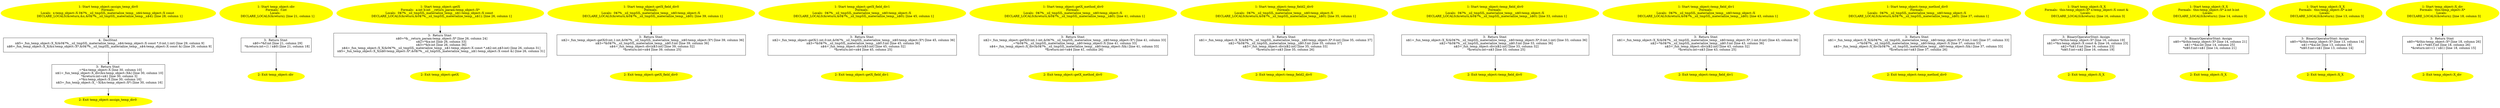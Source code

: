 /* @generated */
digraph cfg {
"assign_temp_div0#temp_object#6618523570396537240.fa2055065ca23850cee50c855993cd3a_1" [label="1: Start temp_object::assign_temp_div0\nFormals: \nLocals:  x:temp_object::X 0$?%__sil_tmpSIL_materialize_temp__n$4:temp_object::X const  \n   DECLARE_LOCALS(&return,&x,&0$?%__sil_tmpSIL_materialize_temp__n$4); [line 28, column 1]\n " color=yellow style=filled]
	

	 "assign_temp_div0#temp_object#6618523570396537240.fa2055065ca23850cee50c855993cd3a_1" -> "assign_temp_div0#temp_object#6618523570396537240.fa2055065ca23850cee50c855993cd3a_4" ;
"assign_temp_div0#temp_object#6618523570396537240.fa2055065ca23850cee50c855993cd3a_2" [label="2: Exit temp_object::assign_temp_div0 \n  " color=yellow style=filled]
	

"assign_temp_div0#temp_object#6618523570396537240.fa2055065ca23850cee50c855993cd3a_3" [label="3:  Return Stmt \n   _=*&x:temp_object::X [line 30, column 10]\n  n$1=_fun_temp_object::X_div(&x:temp_object::X&) [line 30, column 10]\n  *&return:int=n$1 [line 30, column 3]\n  _=*&x:temp_object::X [line 30, column 16]\n  n$3=_fun_temp_object::X_~X(&x:temp_object::X*) [line 30, column 16]\n " shape="box"]
	

	 "assign_temp_div0#temp_object#6618523570396537240.fa2055065ca23850cee50c855993cd3a_3" -> "assign_temp_div0#temp_object#6618523570396537240.fa2055065ca23850cee50c855993cd3a_2" ;
"assign_temp_div0#temp_object#6618523570396537240.fa2055065ca23850cee50c855993cd3a_4" [label="4:  DeclStmt \n   n$5=_fun_temp_object::X_X(&0$?%__sil_tmpSIL_materialize_temp__n$4:temp_object::X const *,0:int,1:int) [line 29, column 9]\n  n$6=_fun_temp_object::X_X(&x:temp_object::X*,&0$?%__sil_tmpSIL_materialize_temp__n$4:temp_object::X const &) [line 29, column 9]\n " shape="box"]
	

	 "assign_temp_div0#temp_object#6618523570396537240.fa2055065ca23850cee50c855993cd3a_4" -> "assign_temp_div0#temp_object#6618523570396537240.fa2055065ca23850cee50c855993cd3a_3" ;
"div#temp_object#8235742009211935218.2061ea7bd543a21042cf00f2dbeefd91_1" [label="1: Start temp_object::div\nFormals:  f:int\nLocals:  \n   DECLARE_LOCALS(&return); [line 21, column 1]\n " color=yellow style=filled]
	

	 "div#temp_object#8235742009211935218.2061ea7bd543a21042cf00f2dbeefd91_1" -> "div#temp_object#8235742009211935218.2061ea7bd543a21042cf00f2dbeefd91_3" ;
"div#temp_object#8235742009211935218.2061ea7bd543a21042cf00f2dbeefd91_2" [label="2: Exit temp_object::div \n  " color=yellow style=filled]
	

"div#temp_object#8235742009211935218.2061ea7bd543a21042cf00f2dbeefd91_3" [label="3:  Return Stmt \n   n$0=*&f:int [line 21, column 29]\n  *&return:int=(1 / n$0) [line 21, column 18]\n " shape="box"]
	

	 "div#temp_object#8235742009211935218.2061ea7bd543a21042cf00f2dbeefd91_3" -> "div#temp_object#8235742009211935218.2061ea7bd543a21042cf00f2dbeefd91_2" ;
"getX#temp_object#4720444219866178245.f48412a1530fe282a769812167194f6c_1" [label="1: Start temp_object::getX\nFormals:  a:int b:int __return_param:temp_object::X*\nLocals:  0$?%__sil_tmpSIL_materialize_temp__n$1:temp_object::X const  \n   DECLARE_LOCALS(&return,&0$?%__sil_tmpSIL_materialize_temp__n$1); [line 26, column 1]\n " color=yellow style=filled]
	

	 "getX#temp_object#4720444219866178245.f48412a1530fe282a769812167194f6c_1" -> "getX#temp_object#4720444219866178245.f48412a1530fe282a769812167194f6c_3" ;
"getX#temp_object#4720444219866178245.f48412a1530fe282a769812167194f6c_2" [label="2: Exit temp_object::getX \n  " color=yellow style=filled]
	

"getX#temp_object#4720444219866178245.f48412a1530fe282a769812167194f6c_3" [label="3:  Return Stmt \n   n$0=*&__return_param:temp_object::X* [line 26, column 24]\n  n$2=*&a:int [line 26, column 33]\n  n$3=*&b:int [line 26, column 36]\n  n$4=_fun_temp_object::X_X(&0$?%__sil_tmpSIL_materialize_temp__n$1:temp_object::X const *,n$2:int,n$3:int) [line 26, column 31]\n  n$5=_fun_temp_object::X_X(n$0:temp_object::X*,&0$?%__sil_tmpSIL_materialize_temp__n$1:temp_object::X const &) [line 26, column 31]\n " shape="box"]
	

	 "getX#temp_object#4720444219866178245.f48412a1530fe282a769812167194f6c_3" -> "getX#temp_object#4720444219866178245.f48412a1530fe282a769812167194f6c_2" ;
"getX_field_div0#temp_object#12698122843139253036.854c4a3940ca05110785248e1303db49_1" [label="1: Start temp_object::getX_field_div0\nFormals: \nLocals:  0$?%__sil_tmpSIL_materialize_temp__n$0:temp_object::X \n   DECLARE_LOCALS(&return,&0$?%__sil_tmpSIL_materialize_temp__n$0); [line 39, column 1]\n " color=yellow style=filled]
	

	 "getX_field_div0#temp_object#12698122843139253036.854c4a3940ca05110785248e1303db49_1" -> "getX_field_div0#temp_object#12698122843139253036.854c4a3940ca05110785248e1303db49_3" ;
"getX_field_div0#temp_object#12698122843139253036.854c4a3940ca05110785248e1303db49_2" [label="2: Exit temp_object::getX_field_div0 \n  " color=yellow style=filled]
	

"getX_field_div0#temp_object#12698122843139253036.854c4a3940ca05110785248e1303db49_3" [label="3:  Return Stmt \n   n$2=_fun_temp_object::getX(0:int,1:int,&0$?%__sil_tmpSIL_materialize_temp__n$0:temp_object::X*) [line 39, column 36]\n  n$3=*&0$?%__sil_tmpSIL_materialize_temp__n$0.f:int [line 39, column 36]\n  n$4=_fun_temp_object::div(n$3:int) [line 39, column 32]\n  *&return:int=n$4 [line 39, column 25]\n " shape="box"]
	

	 "getX_field_div0#temp_object#12698122843139253036.854c4a3940ca05110785248e1303db49_3" -> "getX_field_div0#temp_object#12698122843139253036.854c4a3940ca05110785248e1303db49_2" ;
"getX_field_div1#temp_object#11953596240866039963.ee557e5aaabf95f2c8b1284adfc7249e_1" [label="1: Start temp_object::getX_field_div1\nFormals: \nLocals:  0$?%__sil_tmpSIL_materialize_temp__n$0:temp_object::X \n   DECLARE_LOCALS(&return,&0$?%__sil_tmpSIL_materialize_temp__n$0); [line 45, column 1]\n " color=yellow style=filled]
	

	 "getX_field_div1#temp_object#11953596240866039963.ee557e5aaabf95f2c8b1284adfc7249e_1" -> "getX_field_div1#temp_object#11953596240866039963.ee557e5aaabf95f2c8b1284adfc7249e_3" ;
"getX_field_div1#temp_object#11953596240866039963.ee557e5aaabf95f2c8b1284adfc7249e_2" [label="2: Exit temp_object::getX_field_div1 \n  " color=yellow style=filled]
	

"getX_field_div1#temp_object#11953596240866039963.ee557e5aaabf95f2c8b1284adfc7249e_3" [label="3:  Return Stmt \n   n$2=_fun_temp_object::getX(1:int,0:int,&0$?%__sil_tmpSIL_materialize_temp__n$0:temp_object::X*) [line 45, column 36]\n  n$3=*&0$?%__sil_tmpSIL_materialize_temp__n$0.f:int [line 45, column 36]\n  n$4=_fun_temp_object::div(n$3:int) [line 45, column 32]\n  *&return:int=n$4 [line 45, column 25]\n " shape="box"]
	

	 "getX_field_div1#temp_object#11953596240866039963.ee557e5aaabf95f2c8b1284adfc7249e_3" -> "getX_field_div1#temp_object#11953596240866039963.ee557e5aaabf95f2c8b1284adfc7249e_2" ;
"getX_method_div0#temp_object#10654710522454889600.9c743f651914acdd07ad2c70becfd89c_1" [label="1: Start temp_object::getX_method_div0\nFormals: \nLocals:  0$?%__sil_tmpSIL_materialize_temp__n$0:temp_object::X \n   DECLARE_LOCALS(&return,&0$?%__sil_tmpSIL_materialize_temp__n$0); [line 41, column 1]\n " color=yellow style=filled]
	

	 "getX_method_div0#temp_object#10654710522454889600.9c743f651914acdd07ad2c70becfd89c_1" -> "getX_method_div0#temp_object#10654710522454889600.9c743f651914acdd07ad2c70becfd89c_3" ;
"getX_method_div0#temp_object#10654710522454889600.9c743f651914acdd07ad2c70becfd89c_2" [label="2: Exit temp_object::getX_method_div0 \n  " color=yellow style=filled]
	

"getX_method_div0#temp_object#10654710522454889600.9c743f651914acdd07ad2c70becfd89c_3" [label="3:  Return Stmt \n   n$2=_fun_temp_object::getX(0:int,1:int,&0$?%__sil_tmpSIL_materialize_temp__n$0:temp_object::X*) [line 41, column 33]\n  _=*&0$?%__sil_tmpSIL_materialize_temp__n$0:temp_object::X [line 41, column 33]\n  n$4=_fun_temp_object::X_div(&0$?%__sil_tmpSIL_materialize_temp__n$0:temp_object::X&) [line 41, column 33]\n  *&return:int=n$4 [line 41, column 26]\n " shape="box"]
	

	 "getX_method_div0#temp_object#10654710522454889600.9c743f651914acdd07ad2c70becfd89c_3" -> "getX_method_div0#temp_object#10654710522454889600.9c743f651914acdd07ad2c70becfd89c_2" ;
"temp_field2_div0#temp_object#17763200808338657027.dd874be310bbf8e78129b073d73ad49f_1" [label="1: Start temp_object::temp_field2_div0\nFormals: \nLocals:  0$?%__sil_tmpSIL_materialize_temp__n$0:temp_object::X \n   DECLARE_LOCALS(&return,&0$?%__sil_tmpSIL_materialize_temp__n$0); [line 35, column 1]\n " color=yellow style=filled]
	

	 "temp_field2_div0#temp_object#17763200808338657027.dd874be310bbf8e78129b073d73ad49f_1" -> "temp_field2_div0#temp_object#17763200808338657027.dd874be310bbf8e78129b073d73ad49f_3" ;
"temp_field2_div0#temp_object#17763200808338657027.dd874be310bbf8e78129b073d73ad49f_2" [label="2: Exit temp_object::temp_field2_div0 \n  " color=yellow style=filled]
	

"temp_field2_div0#temp_object#17763200808338657027.dd874be310bbf8e78129b073d73ad49f_3" [label="3:  Return Stmt \n   n$1=_fun_temp_object::X_X(&0$?%__sil_tmpSIL_materialize_temp__n$0:temp_object::X*,0:int) [line 35, column 37]\n  n$2=*&0$?%__sil_tmpSIL_materialize_temp__n$0.f:int [line 35, column 37]\n  n$3=_fun_temp_object::div(n$2:int) [line 35, column 33]\n  *&return:int=n$3 [line 35, column 26]\n " shape="box"]
	

	 "temp_field2_div0#temp_object#17763200808338657027.dd874be310bbf8e78129b073d73ad49f_3" -> "temp_field2_div0#temp_object#17763200808338657027.dd874be310bbf8e78129b073d73ad49f_2" ;
"temp_field_div0#temp_object#15412040659245592666.f5d0fb2d0c8f868e114b6379ad654aef_1" [label="1: Start temp_object::temp_field_div0\nFormals: \nLocals:  0$?%__sil_tmpSIL_materialize_temp__n$0:temp_object::X \n   DECLARE_LOCALS(&return,&0$?%__sil_tmpSIL_materialize_temp__n$0); [line 33, column 1]\n " color=yellow style=filled]
	

	 "temp_field_div0#temp_object#15412040659245592666.f5d0fb2d0c8f868e114b6379ad654aef_1" -> "temp_field_div0#temp_object#15412040659245592666.f5d0fb2d0c8f868e114b6379ad654aef_3" ;
"temp_field_div0#temp_object#15412040659245592666.f5d0fb2d0c8f868e114b6379ad654aef_2" [label="2: Exit temp_object::temp_field_div0 \n  " color=yellow style=filled]
	

"temp_field_div0#temp_object#15412040659245592666.f5d0fb2d0c8f868e114b6379ad654aef_3" [label="3:  Return Stmt \n   n$1=_fun_temp_object::X_X(&0$?%__sil_tmpSIL_materialize_temp__n$0:temp_object::X*,0:int,1:int) [line 33, column 36]\n  n$2=*&0$?%__sil_tmpSIL_materialize_temp__n$0.f:int [line 33, column 36]\n  n$3=_fun_temp_object::div(n$2:int) [line 33, column 32]\n  *&return:int=n$3 [line 33, column 25]\n " shape="box"]
	

	 "temp_field_div0#temp_object#15412040659245592666.f5d0fb2d0c8f868e114b6379ad654aef_3" -> "temp_field_div0#temp_object#15412040659245592666.f5d0fb2d0c8f868e114b6379ad654aef_2" ;
"temp_field_div1#temp_object#14919979518945721169.463c8bf1b85b2fefc9473e70e135e02d_1" [label="1: Start temp_object::temp_field_div1\nFormals: \nLocals:  0$?%__sil_tmpSIL_materialize_temp__n$0:temp_object::X \n   DECLARE_LOCALS(&return,&0$?%__sil_tmpSIL_materialize_temp__n$0); [line 43, column 1]\n " color=yellow style=filled]
	

	 "temp_field_div1#temp_object#14919979518945721169.463c8bf1b85b2fefc9473e70e135e02d_1" -> "temp_field_div1#temp_object#14919979518945721169.463c8bf1b85b2fefc9473e70e135e02d_3" ;
"temp_field_div1#temp_object#14919979518945721169.463c8bf1b85b2fefc9473e70e135e02d_2" [label="2: Exit temp_object::temp_field_div1 \n  " color=yellow style=filled]
	

"temp_field_div1#temp_object#14919979518945721169.463c8bf1b85b2fefc9473e70e135e02d_3" [label="3:  Return Stmt \n   n$1=_fun_temp_object::X_X(&0$?%__sil_tmpSIL_materialize_temp__n$0:temp_object::X*,1:int,0:int) [line 43, column 36]\n  n$2=*&0$?%__sil_tmpSIL_materialize_temp__n$0.f:int [line 43, column 36]\n  n$3=_fun_temp_object::div(n$2:int) [line 43, column 32]\n  *&return:int=n$3 [line 43, column 25]\n " shape="box"]
	

	 "temp_field_div1#temp_object#14919979518945721169.463c8bf1b85b2fefc9473e70e135e02d_3" -> "temp_field_div1#temp_object#14919979518945721169.463c8bf1b85b2fefc9473e70e135e02d_2" ;
"temp_method_div0#temp_object#17009651611825801298.b27a48cdb872e8bc72f1181813e5d666_1" [label="1: Start temp_object::temp_method_div0\nFormals: \nLocals:  0$?%__sil_tmpSIL_materialize_temp__n$0:temp_object::X \n   DECLARE_LOCALS(&return,&0$?%__sil_tmpSIL_materialize_temp__n$0); [line 37, column 1]\n " color=yellow style=filled]
	

	 "temp_method_div0#temp_object#17009651611825801298.b27a48cdb872e8bc72f1181813e5d666_1" -> "temp_method_div0#temp_object#17009651611825801298.b27a48cdb872e8bc72f1181813e5d666_3" ;
"temp_method_div0#temp_object#17009651611825801298.b27a48cdb872e8bc72f1181813e5d666_2" [label="2: Exit temp_object::temp_method_div0 \n  " color=yellow style=filled]
	

"temp_method_div0#temp_object#17009651611825801298.b27a48cdb872e8bc72f1181813e5d666_3" [label="3:  Return Stmt \n   n$1=_fun_temp_object::X_X(&0$?%__sil_tmpSIL_materialize_temp__n$0:temp_object::X*,0:int,1:int) [line 37, column 33]\n  _=*&0$?%__sil_tmpSIL_materialize_temp__n$0:temp_object::X [line 37, column 33]\n  n$3=_fun_temp_object::X_div(&0$?%__sil_tmpSIL_materialize_temp__n$0:temp_object::X&) [line 37, column 33]\n  *&return:int=n$3 [line 37, column 26]\n " shape="box"]
	

	 "temp_method_div0#temp_object#17009651611825801298.b27a48cdb872e8bc72f1181813e5d666_3" -> "temp_method_div0#temp_object#17009651611825801298.b27a48cdb872e8bc72f1181813e5d666_2" ;
"X#X#temp_object#{5376484276992466061}.a1cfaf9ee9d8c713d3d1751acbb77f32_1" [label="1: Start temp_object::X_X\nFormals:  this:temp_object::X* x:temp_object::X const &\nLocals:  \n   DECLARE_LOCALS(&return); [line 16, column 3]\n " color=yellow style=filled]
	

	 "X#X#temp_object#{5376484276992466061}.a1cfaf9ee9d8c713d3d1751acbb77f32_1" -> "X#X#temp_object#{5376484276992466061}.a1cfaf9ee9d8c713d3d1751acbb77f32_3" ;
"X#X#temp_object#{5376484276992466061}.a1cfaf9ee9d8c713d3d1751acbb77f32_2" [label="2: Exit temp_object::X_X \n  " color=yellow style=filled]
	

"X#X#temp_object#{5376484276992466061}.a1cfaf9ee9d8c713d3d1751acbb77f32_3" [label="3:  BinaryOperatorStmt: Assign \n   n$0=*&this:temp_object::X* [line 16, column 19]\n  n$1=*&x:temp_object::X const & [line 16, column 23]\n  n$2=*n$1.f:int [line 16, column 23]\n  *n$0.f:int=n$2 [line 16, column 19]\n " shape="box"]
	

	 "X#X#temp_object#{5376484276992466061}.a1cfaf9ee9d8c713d3d1751acbb77f32_3" -> "X#X#temp_object#{5376484276992466061}.a1cfaf9ee9d8c713d3d1751acbb77f32_2" ;
"X#X#temp_object#{8598480124712426466}.7071c692af425a15518693ebe50ba781_1" [label="1: Start temp_object::X_X\nFormals:  this:temp_object::X* a:int b:int\nLocals:  \n   DECLARE_LOCALS(&return); [line 14, column 3]\n " color=yellow style=filled]
	

	 "X#X#temp_object#{8598480124712426466}.7071c692af425a15518693ebe50ba781_1" -> "X#X#temp_object#{8598480124712426466}.7071c692af425a15518693ebe50ba781_3" ;
"X#X#temp_object#{8598480124712426466}.7071c692af425a15518693ebe50ba781_2" [label="2: Exit temp_object::X_X \n  " color=yellow style=filled]
	

"X#X#temp_object#{8598480124712426466}.7071c692af425a15518693ebe50ba781_3" [label="3:  BinaryOperatorStmt: Assign \n   n$0=*&this:temp_object::X* [line 14, column 21]\n  n$1=*&a:int [line 14, column 25]\n  *n$0.f:int=n$1 [line 14, column 21]\n " shape="box"]
	

	 "X#X#temp_object#{8598480124712426466}.7071c692af425a15518693ebe50ba781_3" -> "X#X#temp_object#{8598480124712426466}.7071c692af425a15518693ebe50ba781_2" ;
"X#X#temp_object#{9561113765655638015}.59d66724d587fdb6aca1a26e1f705f23_1" [label="1: Start temp_object::X_X\nFormals:  this:temp_object::X* a:int\nLocals:  \n   DECLARE_LOCALS(&return); [line 13, column 3]\n " color=yellow style=filled]
	

	 "X#X#temp_object#{9561113765655638015}.59d66724d587fdb6aca1a26e1f705f23_1" -> "X#X#temp_object#{9561113765655638015}.59d66724d587fdb6aca1a26e1f705f23_3" ;
"X#X#temp_object#{9561113765655638015}.59d66724d587fdb6aca1a26e1f705f23_2" [label="2: Exit temp_object::X_X \n  " color=yellow style=filled]
	

"X#X#temp_object#{9561113765655638015}.59d66724d587fdb6aca1a26e1f705f23_3" [label="3:  BinaryOperatorStmt: Assign \n   n$0=*&this:temp_object::X* [line 13, column 14]\n  n$1=*&a:int [line 13, column 18]\n  *n$0.f:int=n$1 [line 13, column 14]\n " shape="box"]
	

	 "X#X#temp_object#{9561113765655638015}.59d66724d587fdb6aca1a26e1f705f23_3" -> "X#X#temp_object#{9561113765655638015}.59d66724d587fdb6aca1a26e1f705f23_2" ;
"div#X#temp_object#(12460299690567563818).008eb806654973dcd60bef3460e7ab63_1" [label="1: Start temp_object::X_div\nFormals:  this:temp_object::X*\nLocals:  \n   DECLARE_LOCALS(&return); [line 18, column 3]\n " color=yellow style=filled]
	

	 "div#X#temp_object#(12460299690567563818).008eb806654973dcd60bef3460e7ab63_1" -> "div#X#temp_object#(12460299690567563818).008eb806654973dcd60bef3460e7ab63_3" ;
"div#X#temp_object#(12460299690567563818).008eb806654973dcd60bef3460e7ab63_2" [label="2: Exit temp_object::X_div \n  " color=yellow style=filled]
	

"div#X#temp_object#(12460299690567563818).008eb806654973dcd60bef3460e7ab63_3" [label="3:  Return Stmt \n   n$0=*&this:temp_object::X* [line 18, column 26]\n  n$1=*n$0.f:int [line 18, column 26]\n  *&return:int=(1 / n$1) [line 18, column 15]\n " shape="box"]
	

	 "div#X#temp_object#(12460299690567563818).008eb806654973dcd60bef3460e7ab63_3" -> "div#X#temp_object#(12460299690567563818).008eb806654973dcd60bef3460e7ab63_2" ;
}

